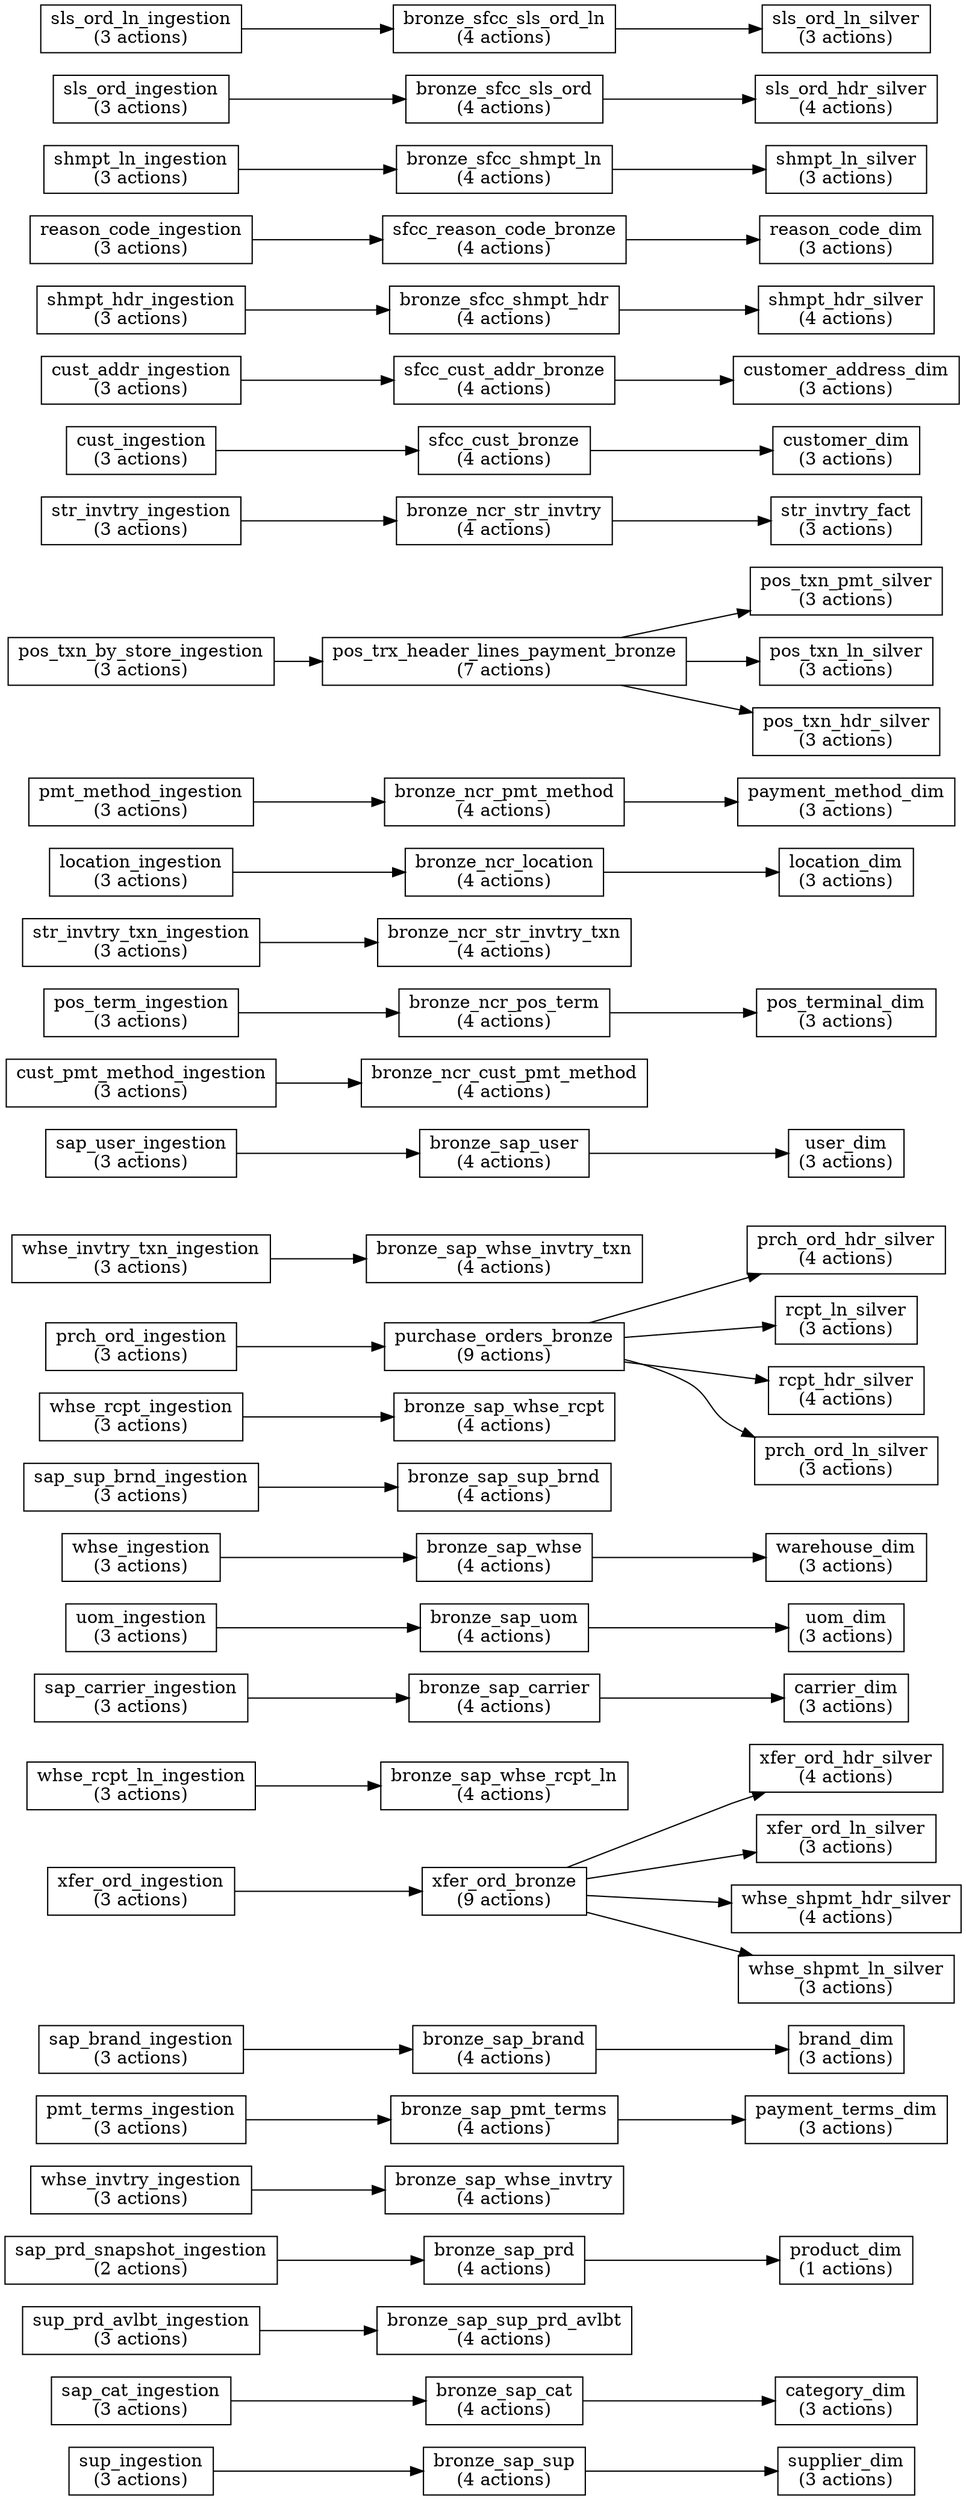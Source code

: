 digraph flowgroup_dependencies {
  rankdir=LR;
  node [shape=box];
  "sup_ingestion" [label="sup_ingestion\n(3 actions)"];
  "sap_cat_ingestion" [label="sap_cat_ingestion\n(3 actions)"];
  "sup_prd_avlbt_ingestion" [label="sup_prd_avlbt_ingestion\n(3 actions)"];
  "sap_prd_snapshot_ingestion" [label="sap_prd_snapshot_ingestion\n(2 actions)"];
  "whse_invtry_ingestion" [label="whse_invtry_ingestion\n(3 actions)"];
  "pmt_terms_ingestion" [label="pmt_terms_ingestion\n(3 actions)"];
  "sap_brand_ingestion" [label="sap_brand_ingestion\n(3 actions)"];
  "xfer_ord_ingestion" [label="xfer_ord_ingestion\n(3 actions)"];
  "whse_rcpt_ln_ingestion" [label="whse_rcpt_ln_ingestion\n(3 actions)"];
  "sap_carrier_ingestion" [label="sap_carrier_ingestion\n(3 actions)"];
  "uom_ingestion" [label="uom_ingestion\n(3 actions)"];
  "whse_ingestion" [label="whse_ingestion\n(3 actions)"];
  "sap_sup_brnd_ingestion" [label="sap_sup_brnd_ingestion\n(3 actions)"];
  "whse_rcpt_ingestion" [label="whse_rcpt_ingestion\n(3 actions)"];
  "prch_ord_ingestion" [label="prch_ord_ingestion\n(3 actions)"];
  "whse_invtry_txn_ingestion" [label="whse_invtry_txn_ingestion\n(3 actions)"];
  "sap_user_ingestion" [label="sap_user_ingestion\n(3 actions)"];
  "cust_pmt_method_ingestion" [label="cust_pmt_method_ingestion\n(3 actions)"];
  "pos_term_ingestion" [label="pos_term_ingestion\n(3 actions)"];
  "str_invtry_txn_ingestion" [label="str_invtry_txn_ingestion\n(3 actions)"];
  "location_ingestion" [label="location_ingestion\n(3 actions)"];
  "pmt_method_ingestion" [label="pmt_method_ingestion\n(3 actions)"];
  "pos_txn_by_store_ingestion" [label="pos_txn_by_store_ingestion\n(3 actions)"];
  "str_invtry_ingestion" [label="str_invtry_ingestion\n(3 actions)"];
  "cust_ingestion" [label="cust_ingestion\n(3 actions)"];
  "cust_addr_ingestion" [label="cust_addr_ingestion\n(3 actions)"];
  "shmpt_hdr_ingestion" [label="shmpt_hdr_ingestion\n(3 actions)"];
  "reason_code_ingestion" [label="reason_code_ingestion\n(3 actions)"];
  "shmpt_ln_ingestion" [label="shmpt_ln_ingestion\n(3 actions)"];
  "sls_ord_ingestion" [label="sls_ord_ingestion\n(3 actions)"];
  "sls_ord_ln_ingestion" [label="sls_ord_ln_ingestion\n(3 actions)"];
  "xfer_ord_hdr_silver" [label="xfer_ord_hdr_silver\n(4 actions)"];
  "xfer_ord_ln_silver" [label="xfer_ord_ln_silver\n(3 actions)"];
  "prch_ord_hdr_silver" [label="prch_ord_hdr_silver\n(4 actions)"];
  "whse_shpmt_hdr_silver" [label="whse_shpmt_hdr_silver\n(4 actions)"];
  "whse_shpmt_ln_silver" [label="whse_shpmt_ln_silver\n(3 actions)"];
  "rcpt_ln_silver" [label="rcpt_ln_silver\n(3 actions)"];
  "rcpt_hdr_silver" [label="rcpt_hdr_silver\n(4 actions)"];
  "prch_ord_ln_silver" [label="prch_ord_ln_silver\n(3 actions)"];
  "pos_txn_pmt_silver" [label="pos_txn_pmt_silver\n(3 actions)"];
  "str_invtry_fact" [label="str_invtry_fact\n(3 actions)"];
  "pos_txn_ln_silver" [label="pos_txn_ln_silver\n(3 actions)"];
  "pos_txn_hdr_silver" [label="pos_txn_hdr_silver\n(3 actions)"];
  "shmpt_ln_silver" [label="shmpt_ln_silver\n(3 actions)"];
  "sls_ord_hdr_silver" [label="sls_ord_hdr_silver\n(4 actions)"];
  "shmpt_hdr_silver" [label="shmpt_hdr_silver\n(4 actions)"];
  "sls_ord_ln_silver" [label="sls_ord_ln_silver\n(3 actions)"];
  "brand_dim" [label="brand_dim\n(3 actions)"];
  "payment_terms_dim" [label="payment_terms_dim\n(3 actions)"];
  "category_dim" [label="category_dim\n(3 actions)"];
  "carrier_dim" [label="carrier_dim\n(3 actions)"];
  "supplier_dim" [label="supplier_dim\n(3 actions)"];
  "product_dim" [label="product_dim\n(1 actions)"];
  "uom_dim" [label="uom_dim\n(3 actions)"];
  "user_dim" [label="user_dim\n(3 actions)"];
  "warehouse_dim" [label="warehouse_dim\n(3 actions)"];
  "payment_method_dim" [label="payment_method_dim\n(3 actions)"];
  "pos_terminal_dim" [label="pos_terminal_dim\n(3 actions)"];
  "location_dim" [label="location_dim\n(3 actions)"];
  "reason_code_dim" [label="reason_code_dim\n(3 actions)"];
  "customer_dim" [label="customer_dim\n(3 actions)"];
  "customer_address_dim" [label="customer_address_dim\n(3 actions)"];
  "bronze_sap_sup_brnd" [label="bronze_sap_sup_brnd\n(4 actions)"];
  "bronze_sap_whse_invtry_txn" [label="bronze_sap_whse_invtry_txn\n(4 actions)"];
  "bronze_sap_whse" [label="bronze_sap_whse\n(4 actions)"];
  "bronze_sap_uom" [label="bronze_sap_uom\n(4 actions)"];
  "bronze_sap_whse_rcpt_ln" [label="bronze_sap_whse_rcpt_ln\n(4 actions)"];
  "bronze_sap_pmt_terms" [label="bronze_sap_pmt_terms\n(4 actions)"];
  "bronze_sap_prd" [label="bronze_sap_prd\n(4 actions)"];
  "bronze_sap_brand" [label="bronze_sap_brand\n(4 actions)"];
  "xfer_ord_bronze" [label="xfer_ord_bronze\n(9 actions)"];
  "bronze_sap_user" [label="bronze_sap_user\n(4 actions)"];
  "bronze_sap_carrier" [label="bronze_sap_carrier\n(4 actions)"];
  "bronze_sap_sup_prd_avlbt" [label="bronze_sap_sup_prd_avlbt\n(4 actions)"];
  "bronze_sap_sup" [label="bronze_sap_sup\n(4 actions)"];
  "bronze_sap_whse_invtry" [label="bronze_sap_whse_invtry\n(4 actions)"];
  "purchase_orders_bronze" [label="purchase_orders_bronze\n(9 actions)"];
  "bronze_sap_whse_rcpt" [label="bronze_sap_whse_rcpt\n(4 actions)"];
  "bronze_sap_cat" [label="bronze_sap_cat\n(4 actions)"];
  "bronze_ncr_str_invtry_txn" [label="bronze_ncr_str_invtry_txn\n(4 actions)"];
  "bronze_ncr_pos_term" [label="bronze_ncr_pos_term\n(4 actions)"];
  "bronze_ncr_cust_pmt_method" [label="bronze_ncr_cust_pmt_method\n(4 actions)"];
  "pos_trx_header_lines_payment_bronze" [label="pos_trx_header_lines_payment_bronze\n(7 actions)"];
  "bronze_ncr_pmt_method" [label="bronze_ncr_pmt_method\n(4 actions)"];
  "bronze_ncr_location" [label="bronze_ncr_location\n(4 actions)"];
  "bronze_ncr_str_invtry" [label="bronze_ncr_str_invtry\n(4 actions)"];
  "bronze_sfcc_shmpt_ln" [label="bronze_sfcc_shmpt_ln\n(4 actions)"];
  "sfcc_reason_code_bronze" [label="sfcc_reason_code_bronze\n(4 actions)"];
  "bronze_sfcc_sls_ord" [label="bronze_sfcc_sls_ord\n(4 actions)"];
  "bronze_sfcc_sls_ord_ln" [label="bronze_sfcc_sls_ord_ln\n(4 actions)"];
  "sfcc_cust_addr_bronze" [label="sfcc_cust_addr_bronze\n(4 actions)"];
  "bronze_sfcc_shmpt_hdr" [label="bronze_sfcc_shmpt_hdr\n(4 actions)"];
  "sfcc_cust_bronze" [label="sfcc_cust_bronze\n(4 actions)"];
  "sup_ingestion" -> "bronze_sap_sup";
  "sap_cat_ingestion" -> "bronze_sap_cat";
  "sup_prd_avlbt_ingestion" -> "bronze_sap_sup_prd_avlbt";
  "sap_prd_snapshot_ingestion" -> "bronze_sap_prd";
  "whse_invtry_ingestion" -> "bronze_sap_whse_invtry";
  "pmt_terms_ingestion" -> "bronze_sap_pmt_terms";
  "sap_brand_ingestion" -> "bronze_sap_brand";
  "xfer_ord_ingestion" -> "xfer_ord_bronze";
  "whse_rcpt_ln_ingestion" -> "bronze_sap_whse_rcpt_ln";
  "sap_carrier_ingestion" -> "bronze_sap_carrier";
  "uom_ingestion" -> "bronze_sap_uom";
  "whse_ingestion" -> "bronze_sap_whse";
  "sap_sup_brnd_ingestion" -> "bronze_sap_sup_brnd";
  "whse_rcpt_ingestion" -> "bronze_sap_whse_rcpt";
  "prch_ord_ingestion" -> "purchase_orders_bronze";
  "whse_invtry_txn_ingestion" -> "bronze_sap_whse_invtry_txn";
  "sap_user_ingestion" -> "bronze_sap_user";
  "cust_pmt_method_ingestion" -> "bronze_ncr_cust_pmt_method";
  "pos_term_ingestion" -> "bronze_ncr_pos_term";
  "str_invtry_txn_ingestion" -> "bronze_ncr_str_invtry_txn";
  "location_ingestion" -> "bronze_ncr_location";
  "pmt_method_ingestion" -> "bronze_ncr_pmt_method";
  "pos_txn_by_store_ingestion" -> "pos_trx_header_lines_payment_bronze";
  "str_invtry_ingestion" -> "bronze_ncr_str_invtry";
  "cust_ingestion" -> "sfcc_cust_bronze";
  "cust_addr_ingestion" -> "sfcc_cust_addr_bronze";
  "shmpt_hdr_ingestion" -> "bronze_sfcc_shmpt_hdr";
  "reason_code_ingestion" -> "sfcc_reason_code_bronze";
  "shmpt_ln_ingestion" -> "bronze_sfcc_shmpt_ln";
  "sls_ord_ingestion" -> "bronze_sfcc_sls_ord";
  "sls_ord_ln_ingestion" -> "bronze_sfcc_sls_ord_ln";
  "bronze_sap_whse" -> "warehouse_dim";
  "bronze_sap_uom" -> "uom_dim";
  "bronze_sap_pmt_terms" -> "payment_terms_dim";
  "bronze_sap_prd" -> "product_dim";
  "bronze_sap_brand" -> "brand_dim";
  "xfer_ord_bronze" -> "whse_shpmt_ln_silver";
  "xfer_ord_bronze" -> "xfer_ord_hdr_silver";
  "xfer_ord_bronze" -> "xfer_ord_ln_silver";
  "xfer_ord_bronze" -> "whse_shpmt_hdr_silver";
  "bronze_sap_user" -> "user_dim";
  "bronze_sap_carrier" -> "carrier_dim";
  "bronze_sap_sup" -> "supplier_dim";
  "purchase_orders_bronze" -> "rcpt_ln_silver";
  "purchase_orders_bronze" -> "prch_ord_hdr_silver";
  "purchase_orders_bronze" -> "prch_ord_ln_silver";
  "purchase_orders_bronze" -> "rcpt_hdr_silver";
  "bronze_sap_cat" -> "category_dim";
  "bronze_ncr_pos_term" -> "pos_terminal_dim";
  "pos_trx_header_lines_payment_bronze" -> "pos_txn_hdr_silver";
  "pos_trx_header_lines_payment_bronze" -> "pos_txn_pmt_silver";
  "pos_trx_header_lines_payment_bronze" -> "pos_txn_ln_silver";
  "bronze_ncr_pmt_method" -> "payment_method_dim";
  "bronze_ncr_location" -> "location_dim";
  "bronze_ncr_str_invtry" -> "str_invtry_fact";
  "bronze_sfcc_shmpt_ln" -> "shmpt_ln_silver";
  "sfcc_reason_code_bronze" -> "reason_code_dim";
  "bronze_sfcc_sls_ord" -> "sls_ord_hdr_silver";
  "bronze_sfcc_sls_ord_ln" -> "sls_ord_ln_silver";
  "sfcc_cust_addr_bronze" -> "customer_address_dim";
  "bronze_sfcc_shmpt_hdr" -> "shmpt_hdr_silver";
  "sfcc_cust_bronze" -> "customer_dim";
}